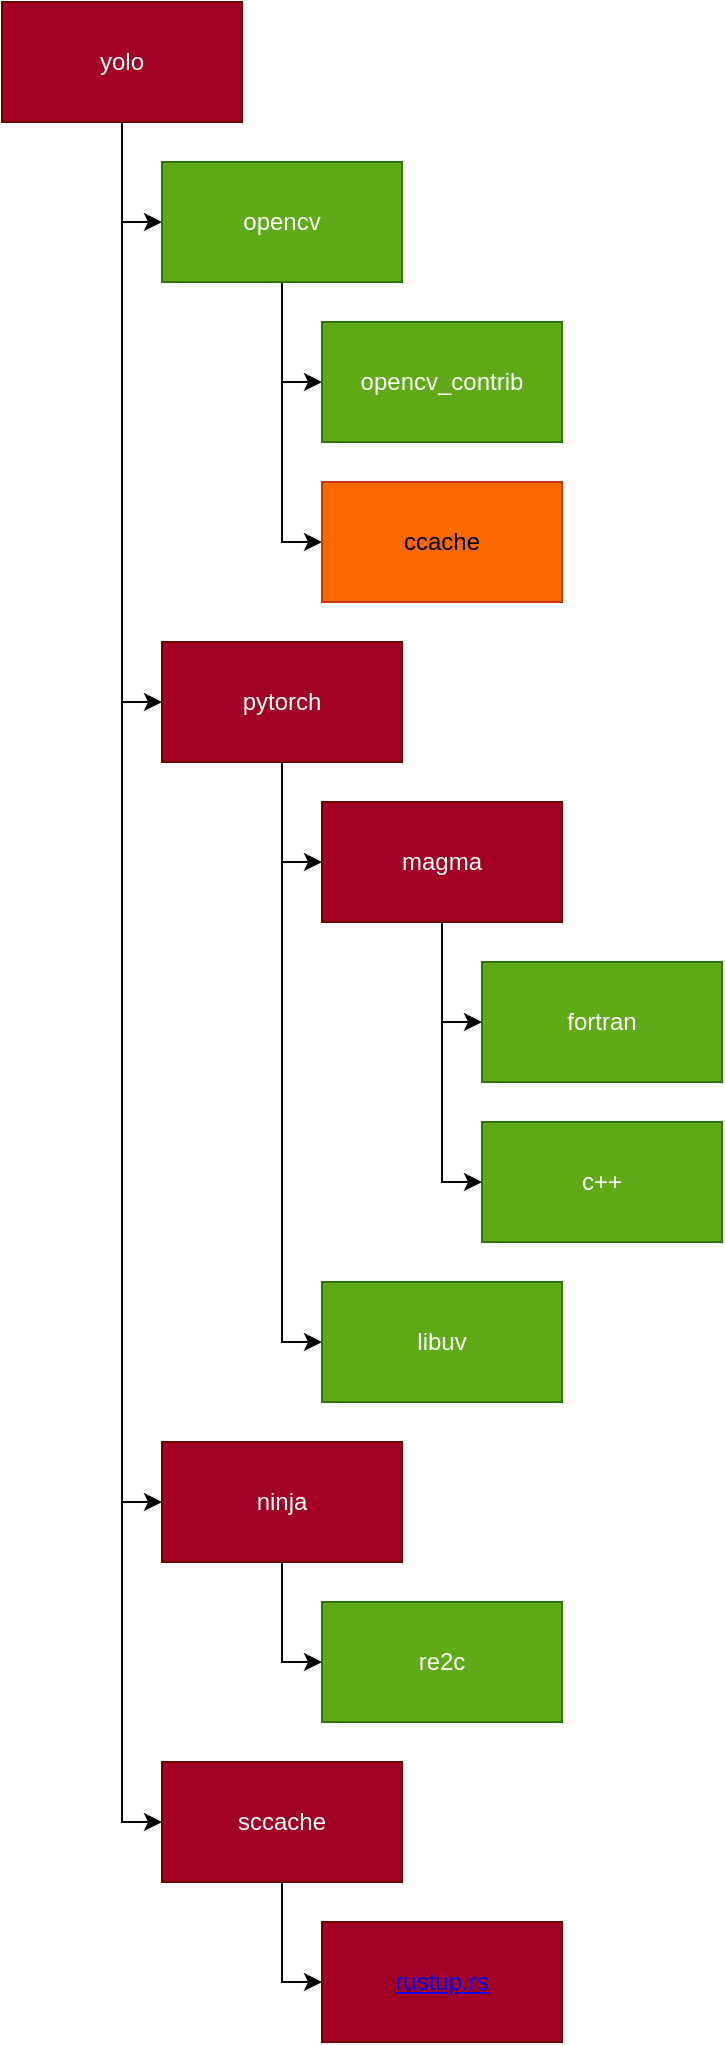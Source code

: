 <mxfile>
    <diagram id="LlgLMawaVgaMvmb_7Ofx" name="Page-1">
        <mxGraphModel dx="989" dy="540" grid="1" gridSize="10" guides="1" tooltips="1" connect="1" arrows="1" fold="1" page="1" pageScale="1" pageWidth="850" pageHeight="1100" math="0" shadow="0">
            <root>
                <mxCell id="0"/>
                <mxCell id="1" parent="0"/>
                <mxCell id="4" style="html=1;entryX=0;entryY=0.5;entryDx=0;entryDy=0;strokeColor=default;rounded=0;edgeStyle=orthogonalEdgeStyle;" parent="1" source="2" target="3" edge="1">
                    <mxGeometry relative="1" as="geometry"/>
                </mxCell>
                <mxCell id="11" style="edgeStyle=orthogonalEdgeStyle;rounded=0;html=1;entryX=0;entryY=0.5;entryDx=0;entryDy=0;strokeColor=default;" parent="1" source="2" target="10" edge="1">
                    <mxGeometry relative="1" as="geometry"/>
                </mxCell>
                <mxCell id="28" style="edgeStyle=orthogonalEdgeStyle;rounded=0;html=1;entryX=0;entryY=0.5;entryDx=0;entryDy=0;" parent="1" source="2" target="26" edge="1">
                    <mxGeometry relative="1" as="geometry"/>
                </mxCell>
                <mxCell id="37" value="" style="edgeStyle=orthogonalEdgeStyle;html=1;entryX=0;entryY=0.5;entryDx=0;entryDy=0;rounded=0;" edge="1" parent="1" source="2" target="36">
                    <mxGeometry relative="1" as="geometry"/>
                </mxCell>
                <mxCell id="2" value="yolo&lt;br&gt;" style="rounded=0;whiteSpace=wrap;html=1;fillColor=#a20025;fontColor=#ffffff;strokeColor=#6F0000;" parent="1" vertex="1">
                    <mxGeometry x="40" y="20" width="120" height="60" as="geometry"/>
                </mxCell>
                <mxCell id="7" style="edgeStyle=orthogonalEdgeStyle;rounded=0;html=1;entryX=0;entryY=0.5;entryDx=0;entryDy=0;strokeColor=default;" parent="1" source="3" target="6" edge="1">
                    <mxGeometry relative="1" as="geometry"/>
                </mxCell>
                <mxCell id="9" style="edgeStyle=orthogonalEdgeStyle;rounded=0;html=1;entryX=0;entryY=0.5;entryDx=0;entryDy=0;strokeColor=default;" parent="1" source="3" target="8" edge="1">
                    <mxGeometry relative="1" as="geometry"/>
                </mxCell>
                <mxCell id="3" value="opencv&lt;br&gt;" style="rounded=0;whiteSpace=wrap;html=1;fillColor=#60a917;fontColor=#ffffff;strokeColor=#2D7600;" parent="1" vertex="1">
                    <mxGeometry x="120" y="100" width="120" height="60" as="geometry"/>
                </mxCell>
                <mxCell id="6" value="opencv_contrib&lt;br&gt;" style="rounded=0;whiteSpace=wrap;html=1;fillColor=#60a917;fontColor=#ffffff;strokeColor=#2D7600;" parent="1" vertex="1">
                    <mxGeometry x="200" y="180" width="120" height="60" as="geometry"/>
                </mxCell>
                <mxCell id="8" value="ccache" style="rounded=0;whiteSpace=wrap;html=1;fillColor=#fa6800;fontColor=#000000;strokeColor=#C73500;" parent="1" vertex="1">
                    <mxGeometry x="200" y="260" width="120" height="60" as="geometry"/>
                </mxCell>
                <mxCell id="16" style="edgeStyle=orthogonalEdgeStyle;html=1;entryX=0;entryY=0.5;entryDx=0;entryDy=0;rounded=0;" parent="1" source="10" target="43" edge="1">
                    <mxGeometry relative="1" as="geometry">
                        <mxPoint x="200" y="450" as="targetPoint"/>
                    </mxGeometry>
                </mxCell>
                <mxCell id="18" style="edgeStyle=orthogonalEdgeStyle;rounded=0;html=1;entryX=0;entryY=0.5;entryDx=0;entryDy=0;" parent="1" source="10" target="17" edge="1">
                    <mxGeometry relative="1" as="geometry"/>
                </mxCell>
                <mxCell id="10" value="pytorch&lt;br&gt;" style="rounded=0;whiteSpace=wrap;html=1;fillColor=#a20025;fontColor=#ffffff;strokeColor=#6F0000;" parent="1" vertex="1">
                    <mxGeometry x="120" y="340" width="120" height="60" as="geometry"/>
                </mxCell>
                <mxCell id="17" value="libuv" style="rounded=0;whiteSpace=wrap;html=1;fillColor=#60a917;fontColor=#ffffff;strokeColor=#2D7600;" parent="1" vertex="1">
                    <mxGeometry x="200" y="660" width="120" height="60" as="geometry"/>
                </mxCell>
                <mxCell id="53" value="" style="group" vertex="1" connectable="0" parent="1">
                    <mxGeometry x="200" y="420" width="200" height="220" as="geometry"/>
                </mxCell>
                <mxCell id="43" value="magma" style="whiteSpace=wrap;html=1;fillColor=#a20025;strokeColor=#6F0000;fontColor=#ffffff;rounded=0;" vertex="1" parent="53">
                    <mxGeometry width="120" height="60" as="geometry"/>
                </mxCell>
                <UserObject label="fortran" link="https://www.intel.com/content/www/us/en/developer/articles/tool/oneapi-standalone-components.html#fortran" id="46">
                    <mxCell style="whiteSpace=wrap;html=1;fillColor=#60a917;strokeColor=#2D7600;fontColor=#ffffff;rounded=0;" vertex="1" parent="53">
                        <mxGeometry x="80" y="80" width="120" height="60" as="geometry"/>
                    </mxCell>
                </UserObject>
                <mxCell id="47" value="" style="edgeStyle=orthogonalEdgeStyle;rounded=0;html=1;fontColor=#FFFFFF;entryX=0;entryY=0.5;entryDx=0;entryDy=0;" edge="1" parent="53" source="43" target="46">
                    <mxGeometry relative="1" as="geometry"/>
                </mxCell>
                <UserObject label="c++" link="https://www.intel.com/content/www/us/en/developer/articles/tool/oneapi-standalone-components.html#dpcpp-cpp" id="51">
                    <mxCell style="whiteSpace=wrap;html=1;fillColor=#60a917;strokeColor=#2D7600;fontColor=#ffffff;rounded=0;" vertex="1" parent="53">
                        <mxGeometry x="80" y="160" width="120" height="60" as="geometry"/>
                    </mxCell>
                </UserObject>
                <mxCell id="52" value="" style="edgeStyle=orthogonalEdgeStyle;rounded=0;html=1;fontColor=#FFFFFF;entryX=0;entryY=0.5;entryDx=0;entryDy=0;" edge="1" parent="53" source="43" target="51">
                    <mxGeometry relative="1" as="geometry"/>
                </mxCell>
                <mxCell id="54" value="" style="group" vertex="1" connectable="0" parent="1">
                    <mxGeometry x="120" y="740" width="200" height="140" as="geometry"/>
                </mxCell>
                <mxCell id="26" value="ninja&lt;br&gt;" style="rounded=0;whiteSpace=wrap;html=1;fillColor=#a20025;fontColor=#ffffff;strokeColor=#6F0000;" parent="54" vertex="1">
                    <mxGeometry width="120" height="60" as="geometry"/>
                </mxCell>
                <mxCell id="31" value="re2c&lt;br&gt;" style="whiteSpace=wrap;html=1;fillColor=#60a917;strokeColor=#2D7600;fontColor=#ffffff;rounded=0;" parent="54" vertex="1">
                    <mxGeometry x="80" y="80" width="120" height="60" as="geometry"/>
                </mxCell>
                <mxCell id="32" value="" style="edgeStyle=orthogonalEdgeStyle;rounded=0;html=1;entryX=0;entryY=0.5;entryDx=0;entryDy=0;" parent="54" source="26" target="31" edge="1">
                    <mxGeometry relative="1" as="geometry"/>
                </mxCell>
                <mxCell id="55" value="" style="group" vertex="1" connectable="0" parent="1">
                    <mxGeometry x="120" y="900" width="200" height="140" as="geometry"/>
                </mxCell>
                <mxCell id="36" value="sccache&lt;br&gt;" style="whiteSpace=wrap;html=1;fillColor=#a20025;strokeColor=#6F0000;fontColor=#ffffff;rounded=0;" vertex="1" parent="55">
                    <mxGeometry width="120" height="60" as="geometry"/>
                </mxCell>
                <mxCell id="39" value="&lt;a href=&quot;https://rustup.rs/&quot;&gt;rustup.rs&lt;/a&gt;" style="whiteSpace=wrap;html=1;fillColor=#a20025;strokeColor=#6F0000;fontColor=#FFFFFF;rounded=0;" vertex="1" parent="55">
                    <mxGeometry x="80" y="80" width="120" height="60" as="geometry"/>
                </mxCell>
                <mxCell id="41" style="edgeStyle=orthogonalEdgeStyle;rounded=0;html=1;entryX=0;entryY=0.5;entryDx=0;entryDy=0;" edge="1" parent="55" source="36" target="39">
                    <mxGeometry relative="1" as="geometry"/>
                </mxCell>
            </root>
        </mxGraphModel>
    </diagram>
</mxfile>
